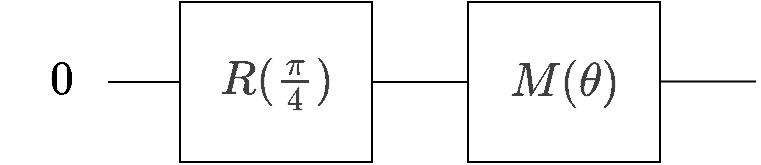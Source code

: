 <mxfile>
    <diagram id="iYqHfR39sjbZLMEoolMR" name="Page-1">
        <mxGraphModel dx="874" dy="1187" grid="1" gridSize="10" guides="1" tooltips="1" connect="1" arrows="1" fold="1" page="1" pageScale="1" pageWidth="850" pageHeight="1100" background="#ffffff" math="1" shadow="0">
            <root>
                <mxCell id="0"/>
                <mxCell id="1" parent="0"/>
                <mxCell id="23" value="" style="group" vertex="1" connectable="0" parent="1">
                    <mxGeometry x="185" y="280" width="378" height="80" as="geometry"/>
                </mxCell>
                <mxCell id="2" value="&lt;span style=&quot;color: rgb(63, 63, 63); font-size: 20px; text-align: left;&quot;&gt;\(R(\frac{\pi}{4})\)&lt;/span&gt;" style="whiteSpace=wrap;html=1;direction=south;" parent="23" vertex="1">
                    <mxGeometry x="90" width="96" height="80" as="geometry"/>
                </mxCell>
                <mxCell id="3" value="&lt;font style=&quot;font-size: 20px;&quot;&gt;\(0\)&lt;/font&gt;" style="text;html=1;align=center;verticalAlign=top;resizable=0;points=[];autosize=1;strokeColor=none;fillColor=none;" parent="23" vertex="1">
                    <mxGeometry y="20" width="60" height="40" as="geometry"/>
                </mxCell>
                <mxCell id="5" value="" style="endArrow=none;html=1;entryX=0.5;entryY=1;entryDx=0;entryDy=0;" parent="23" target="2" edge="1">
                    <mxGeometry width="50" height="50" relative="1" as="geometry">
                        <mxPoint x="54" y="40" as="sourcePoint"/>
                        <mxPoint x="594" y="600" as="targetPoint"/>
                    </mxGeometry>
                </mxCell>
                <mxCell id="9" value="&lt;div style=&quot;text-align: left;&quot;&gt;&lt;span style=&quot;color: rgb(63, 63, 63); font-size: 20px;&quot;&gt;\(M(\theta)\)&lt;/span&gt;&lt;/div&gt;" style="whiteSpace=wrap;html=1;direction=south;" parent="23" vertex="1">
                    <mxGeometry x="234" width="96" height="80" as="geometry"/>
                </mxCell>
                <mxCell id="18" value="" style="endArrow=none;html=1;exitX=0.5;exitY=0;exitDx=0;exitDy=0;" parent="23" source="2" edge="1">
                    <mxGeometry width="50" height="50" relative="1" as="geometry">
                        <mxPoint x="186" y="39" as="sourcePoint"/>
                        <mxPoint x="234" y="40" as="targetPoint"/>
                    </mxGeometry>
                </mxCell>
                <mxCell id="22" value="" style="endArrow=none;html=1;exitX=0.5;exitY=0;exitDx=0;exitDy=0;" parent="23" edge="1">
                    <mxGeometry width="50" height="50" relative="1" as="geometry">
                        <mxPoint x="330" y="39.76" as="sourcePoint"/>
                        <mxPoint x="378" y="39.76" as="targetPoint"/>
                    </mxGeometry>
                </mxCell>
            </root>
        </mxGraphModel>
    </diagram>
</mxfile>
